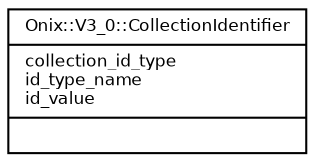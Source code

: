 digraph G {
  fontname = "Bitstream Vera Sans"
  fontsize = 8

  node [
    fontname = "Bitstream Vera Sans"
    fontsize = 8
    shape = "record"
  ]

  edge [
    fontname = "Bitstream Vera Sans"
    fontsize = 8
  ]

  CollectionIdentifier [
    label = "{Onix::V3_0::CollectionIdentifier\l|collection_id_type\lid_type_name\lid_value\l|\l}"
  ]




}
